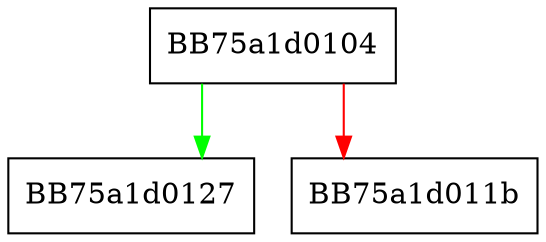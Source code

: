 digraph at {
  node [shape="box"];
  graph [splines=ortho];
  BB75a1d0104 -> BB75a1d0127 [color="green"];
  BB75a1d0104 -> BB75a1d011b [color="red"];
}